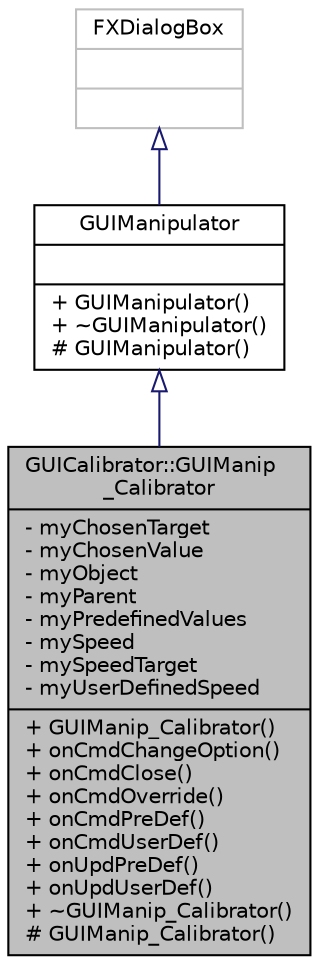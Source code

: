 digraph "GUICalibrator::GUIManip_Calibrator"
{
  edge [fontname="Helvetica",fontsize="10",labelfontname="Helvetica",labelfontsize="10"];
  node [fontname="Helvetica",fontsize="10",shape=record];
  Node0 [label="{GUICalibrator::GUIManip\l_Calibrator\n|- myChosenTarget\l- myChosenValue\l- myObject\l- myParent\l- myPredefinedValues\l- mySpeed\l- mySpeedTarget\l- myUserDefinedSpeed\l|+ GUIManip_Calibrator()\l+ onCmdChangeOption()\l+ onCmdClose()\l+ onCmdOverride()\l+ onCmdPreDef()\l+ onCmdUserDef()\l+ onUpdPreDef()\l+ onUpdUserDef()\l+ ~GUIManip_Calibrator()\l# GUIManip_Calibrator()\l}",height=0.2,width=0.4,color="black", fillcolor="grey75", style="filled", fontcolor="black"];
  Node1 -> Node0 [dir="back",color="midnightblue",fontsize="10",style="solid",arrowtail="onormal",fontname="Helvetica"];
  Node1 [label="{GUIManipulator\n||+ GUIManipulator()\l+ ~GUIManipulator()\l# GUIManipulator()\l}",height=0.2,width=0.4,color="black", fillcolor="white", style="filled",URL="$d2/da3/class_g_u_i_manipulator.html"];
  Node2 -> Node1 [dir="back",color="midnightblue",fontsize="10",style="solid",arrowtail="onormal",fontname="Helvetica"];
  Node2 [label="{FXDialogBox\n||}",height=0.2,width=0.4,color="grey75", fillcolor="white", style="filled"];
}
